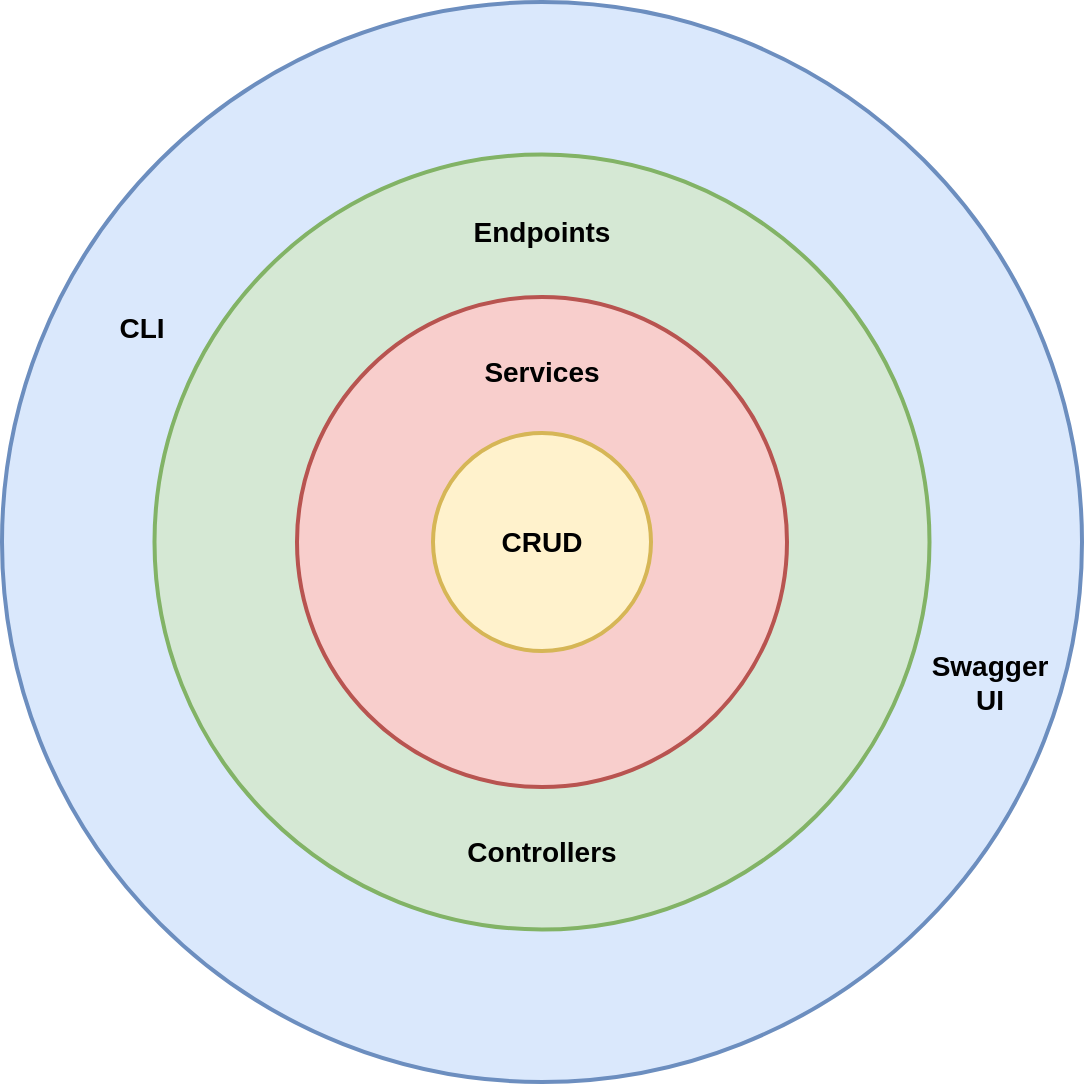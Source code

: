 <mxfile version="18.0.6" type="device"><diagram id="6a731a19-8d31-9384-78a2-239565b7b9f0" name="Page-1"><mxGraphModel dx="595" dy="905" grid="1" gridSize="10" guides="1" tooltips="1" connect="1" arrows="1" fold="1" page="1" pageScale="1" pageWidth="827" pageHeight="1169" background="none" math="0" shadow="0"><root><mxCell id="0"/><mxCell id="1" parent="0"/><mxCell id="uVCdeBVCArnvom7StCt6-1059" value="" style="ellipse;whiteSpace=wrap;html=1;aspect=fixed;fillColor=#dae8fc;strokeColor=#6c8ebf;strokeWidth=2;" vertex="1" parent="1"><mxGeometry x="840" y="10" width="540" height="540" as="geometry"/></mxCell><mxCell id="uVCdeBVCArnvom7StCt6-1060" value="" style="ellipse;whiteSpace=wrap;html=1;aspect=fixed;strokeWidth=2;fillColor=#d5e8d4;strokeColor=#82b366;" vertex="1" parent="1"><mxGeometry x="916.25" y="86.25" width="387.5" height="387.5" as="geometry"/></mxCell><mxCell id="uVCdeBVCArnvom7StCt6-1061" value="" style="ellipse;whiteSpace=wrap;html=1;aspect=fixed;strokeWidth=2;fillColor=#f8cecc;strokeColor=#b85450;" vertex="1" parent="1"><mxGeometry x="987.5" y="157.5" width="245" height="245" as="geometry"/></mxCell><mxCell id="uVCdeBVCArnvom7StCt6-1062" value="" style="ellipse;whiteSpace=wrap;html=1;aspect=fixed;strokeWidth=2;fillColor=#fff2cc;strokeColor=#d6b656;" vertex="1" parent="1"><mxGeometry x="1055.5" y="225.5" width="109" height="109" as="geometry"/></mxCell><mxCell id="uVCdeBVCArnvom7StCt6-1063" value="CLI" style="text;html=1;strokeColor=none;fillColor=none;align=center;verticalAlign=middle;whiteSpace=wrap;rounded=0;fontStyle=1;fontSize=14;" vertex="1" parent="1"><mxGeometry x="880" y="157.5" width="60" height="30" as="geometry"/></mxCell><mxCell id="uVCdeBVCArnvom7StCt6-1064" value="Swagger UI" style="text;html=1;strokeColor=none;fillColor=none;align=center;verticalAlign=middle;whiteSpace=wrap;rounded=0;fontStyle=1;fontSize=14;" vertex="1" parent="1"><mxGeometry x="1303.75" y="334.5" width="60" height="30" as="geometry"/></mxCell><mxCell id="uVCdeBVCArnvom7StCt6-1065" value="Services" style="text;html=1;strokeColor=none;fillColor=none;align=center;verticalAlign=middle;whiteSpace=wrap;rounded=0;fontStyle=1;fontSize=14;" vertex="1" parent="1"><mxGeometry x="1080" y="180" width="60" height="30" as="geometry"/></mxCell><mxCell id="uVCdeBVCArnvom7StCt6-1066" value="Endpoints" style="text;html=1;strokeColor=none;fillColor=none;align=center;verticalAlign=middle;whiteSpace=wrap;rounded=0;fontStyle=1;fontSize=14;" vertex="1" parent="1"><mxGeometry x="1080" y="110" width="60" height="30" as="geometry"/></mxCell><mxCell id="uVCdeBVCArnvom7StCt6-1067" value="Controllers" style="text;html=1;strokeColor=none;fillColor=none;align=center;verticalAlign=middle;whiteSpace=wrap;rounded=0;fontStyle=1;fontSize=14;" vertex="1" parent="1"><mxGeometry x="1080" y="420" width="60" height="30" as="geometry"/></mxCell><mxCell id="uVCdeBVCArnvom7StCt6-1070" value="CRUD" style="text;html=1;strokeColor=none;fillColor=none;align=center;verticalAlign=middle;whiteSpace=wrap;rounded=0;fontStyle=1;fontSize=14;" vertex="1" parent="1"><mxGeometry x="1080" y="265" width="60" height="30" as="geometry"/></mxCell></root></mxGraphModel></diagram></mxfile>